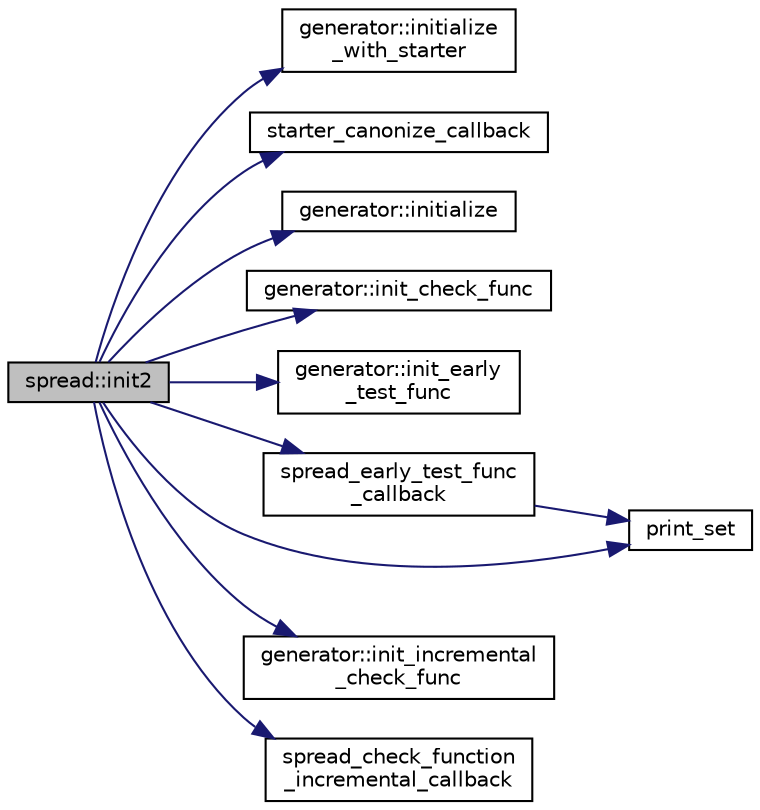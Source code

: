 digraph "spread::init2"
{
  edge [fontname="Helvetica",fontsize="10",labelfontname="Helvetica",labelfontsize="10"];
  node [fontname="Helvetica",fontsize="10",shape=record];
  rankdir="LR";
  Node1312 [label="spread::init2",height=0.2,width=0.4,color="black", fillcolor="grey75", style="filled", fontcolor="black"];
  Node1312 -> Node1313 [color="midnightblue",fontsize="10",style="solid",fontname="Helvetica"];
  Node1313 [label="generator::initialize\l_with_starter",height=0.2,width=0.4,color="black", fillcolor="white", style="filled",URL="$d7/d73/classgenerator.html#a872384dc545e325ee3284e2f82e2bb8c"];
  Node1312 -> Node1314 [color="midnightblue",fontsize="10",style="solid",fontname="Helvetica"];
  Node1314 [label="starter_canonize_callback",height=0.2,width=0.4,color="black", fillcolor="white", style="filled",URL="$d7/d2e/spread_8_c.html#a9f4fb3345cafd1d4c820252f8f4e8a86"];
  Node1312 -> Node1315 [color="midnightblue",fontsize="10",style="solid",fontname="Helvetica"];
  Node1315 [label="generator::initialize",height=0.2,width=0.4,color="black", fillcolor="white", style="filled",URL="$d7/d73/classgenerator.html#af282f1bd802a758d990a7623af42d61c"];
  Node1312 -> Node1316 [color="midnightblue",fontsize="10",style="solid",fontname="Helvetica"];
  Node1316 [label="generator::init_check_func",height=0.2,width=0.4,color="black", fillcolor="white", style="filled",URL="$d7/d73/classgenerator.html#aed44ec3121281f847612a646968f0894"];
  Node1312 -> Node1317 [color="midnightblue",fontsize="10",style="solid",fontname="Helvetica"];
  Node1317 [label="generator::init_early\l_test_func",height=0.2,width=0.4,color="black", fillcolor="white", style="filled",URL="$d7/d73/classgenerator.html#a21668968b1375c408ccf4559a9240533"];
  Node1312 -> Node1318 [color="midnightblue",fontsize="10",style="solid",fontname="Helvetica"];
  Node1318 [label="spread_early_test_func\l_callback",height=0.2,width=0.4,color="black", fillcolor="white", style="filled",URL="$db/dd4/spread2_8_c.html#a2122e8ecc59ddcb21210fe0aad13fa11"];
  Node1318 -> Node1319 [color="midnightblue",fontsize="10",style="solid",fontname="Helvetica"];
  Node1319 [label="print_set",height=0.2,width=0.4,color="black", fillcolor="white", style="filled",URL="$d0/dd1/blt_8h.html#a8c1a5fc71aea7ff31d181f0103196a24"];
  Node1312 -> Node1320 [color="midnightblue",fontsize="10",style="solid",fontname="Helvetica"];
  Node1320 [label="generator::init_incremental\l_check_func",height=0.2,width=0.4,color="black", fillcolor="white", style="filled",URL="$d7/d73/classgenerator.html#a2884579b5db297fec3f34bec9911bd70"];
  Node1312 -> Node1321 [color="midnightblue",fontsize="10",style="solid",fontname="Helvetica"];
  Node1321 [label="spread_check_function\l_incremental_callback",height=0.2,width=0.4,color="black", fillcolor="white", style="filled",URL="$db/dd4/spread2_8_c.html#a0bbfdf3437bf52d8f3e34b1e47b76cd5"];
  Node1312 -> Node1319 [color="midnightblue",fontsize="10",style="solid",fontname="Helvetica"];
}
